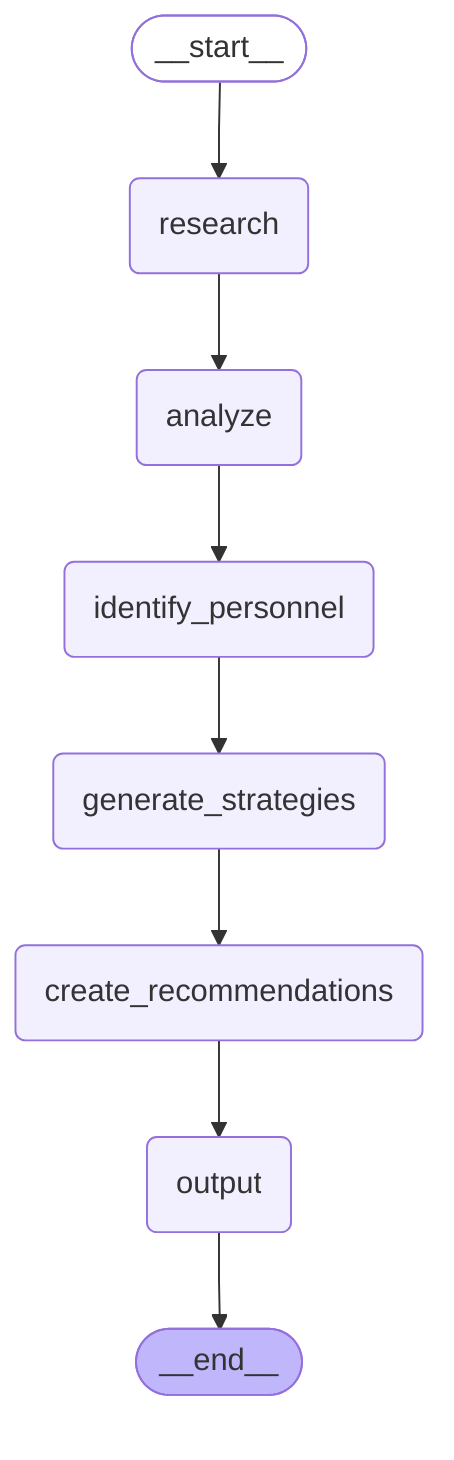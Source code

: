 ---
config:
  flowchart:
    curve: linear
---
graph TD;
	__start__([<p>__start__</p>]):::first
	research(research)
	analyze(analyze)
	identify_personnel(identify_personnel)
	generate_strategies(generate_strategies)
	create_recommendations(create_recommendations)
	output(output)
	__end__([<p>__end__</p>]):::last
	__start__ --> research;
	analyze --> identify_personnel;
	create_recommendations --> output;
	generate_strategies --> create_recommendations;
	identify_personnel --> generate_strategies;
	research --> analyze;
	output --> __end__;
	classDef default fill:#f2f0ff,line-height:1.2
	classDef first fill-opacity:0
	classDef last fill:#bfb6fc